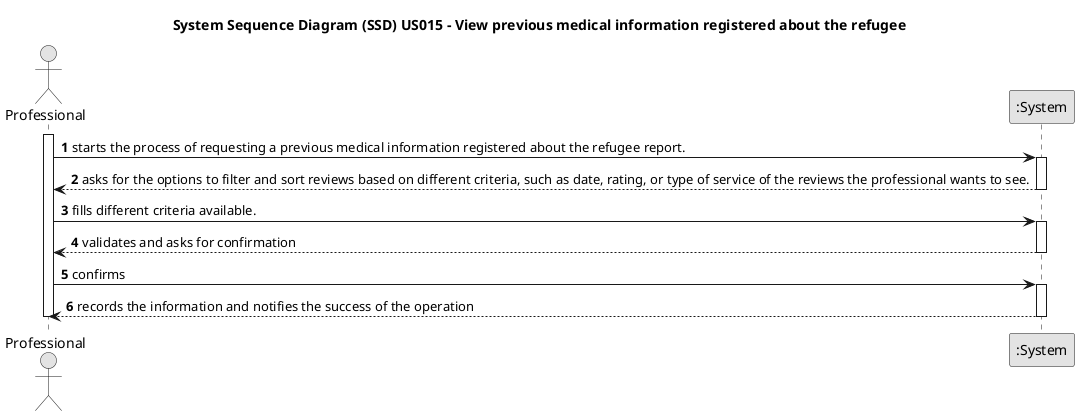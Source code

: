 @startuml
skinparam monochrome true
skinparam packageStyle rectangle
skinparam shadowing false

title System Sequence Diagram (SSD) US015 - View previous medical information registered about the refugee

autonumber

actor Professional
participant ":System" as System

activate Professional
    Professional -> System : starts the process of requesting a previous medical information registered about the refugee report.
    activate System
        System --> Professional : asks for the options to filter and sort reviews based on different criteria, such as date, rating, or type of service of the reviews the professional wants to see.
    deactivate System

    Professional -> System : fills different criteria available.

    activate System
        System --> Professional : validates and asks for confirmation
    deactivate System

    Professional -> System : confirms
    activate System
        System --> Professional : records the information and notifies the success of the operation
    deactivate System
deactivate Professional

@enduml